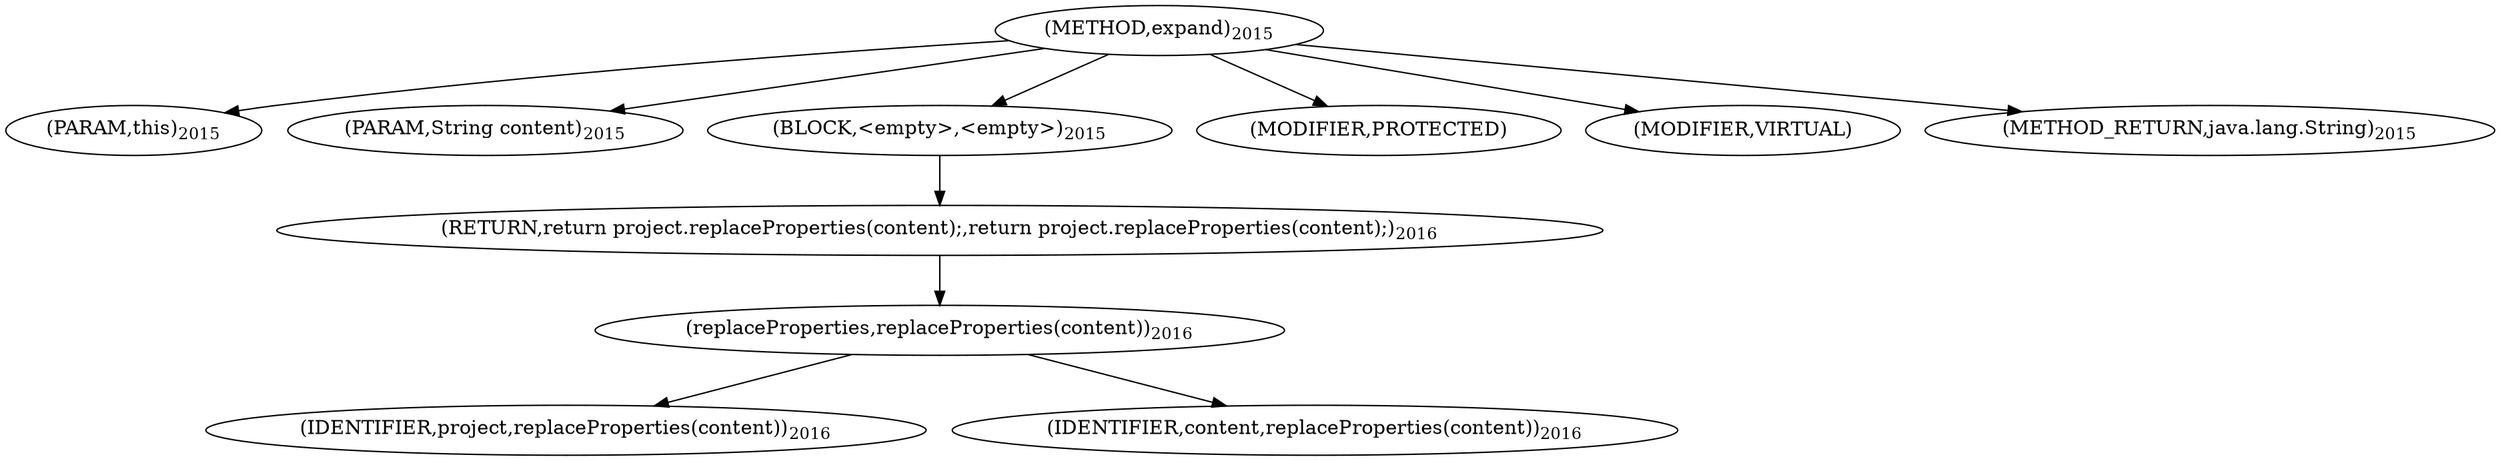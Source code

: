 digraph "expand" {  
"4514" [label = <(METHOD,expand)<SUB>2015</SUB>> ]
"4515" [label = <(PARAM,this)<SUB>2015</SUB>> ]
"4516" [label = <(PARAM,String content)<SUB>2015</SUB>> ]
"4517" [label = <(BLOCK,&lt;empty&gt;,&lt;empty&gt;)<SUB>2015</SUB>> ]
"4518" [label = <(RETURN,return project.replaceProperties(content);,return project.replaceProperties(content);)<SUB>2016</SUB>> ]
"4519" [label = <(replaceProperties,replaceProperties(content))<SUB>2016</SUB>> ]
"4520" [label = <(IDENTIFIER,project,replaceProperties(content))<SUB>2016</SUB>> ]
"4521" [label = <(IDENTIFIER,content,replaceProperties(content))<SUB>2016</SUB>> ]
"4522" [label = <(MODIFIER,PROTECTED)> ]
"4523" [label = <(MODIFIER,VIRTUAL)> ]
"4524" [label = <(METHOD_RETURN,java.lang.String)<SUB>2015</SUB>> ]
  "4514" -> "4515" 
  "4514" -> "4516" 
  "4514" -> "4517" 
  "4514" -> "4522" 
  "4514" -> "4523" 
  "4514" -> "4524" 
  "4517" -> "4518" 
  "4518" -> "4519" 
  "4519" -> "4520" 
  "4519" -> "4521" 
}
